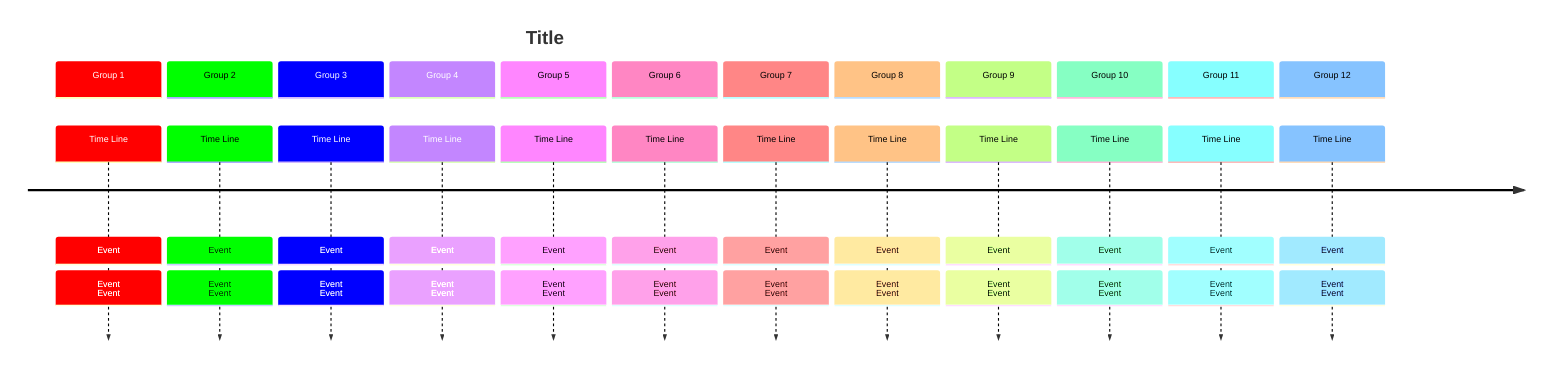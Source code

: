 %%{
  init: {
    'themeVariables': {
      'cScale0': '#ff0000',
      'cScaleLabel0': '#ffffff',
      'cScale1': '#00ff00',
      'cScale2': '#0000ff',
      'cScaleLabel2': '#ffffff'
    }
  }
}%%
timeline
    title Title
    section Group 1
        Time Line: Event
                : Event<br>Event
    section Group 2
        Time Line: Event
                : Event<br>Event
    section Group 3
        Time Line: Event
                : Event<br>Event
    section Group 4
        Time Line: Event
                : Event<br>Event
    section Group 5
        Time Line: Event
                : Event<br>Event
    section Group 6
        Time Line: Event
                : Event<br>Event
    section Group 7
        Time Line: Event
                : Event<br>Event
    section Group 8
        Time Line: Event
                : Event<br>Event
    section Group 9
        Time Line: Event
                : Event<br>Event
    section Group 10
        Time Line: Event
                : Event<br>Event
    section Group 11
        Time Line: Event
                : Event<br>Event
    section Group 12
        Time Line: Event
                : Event<br>Event